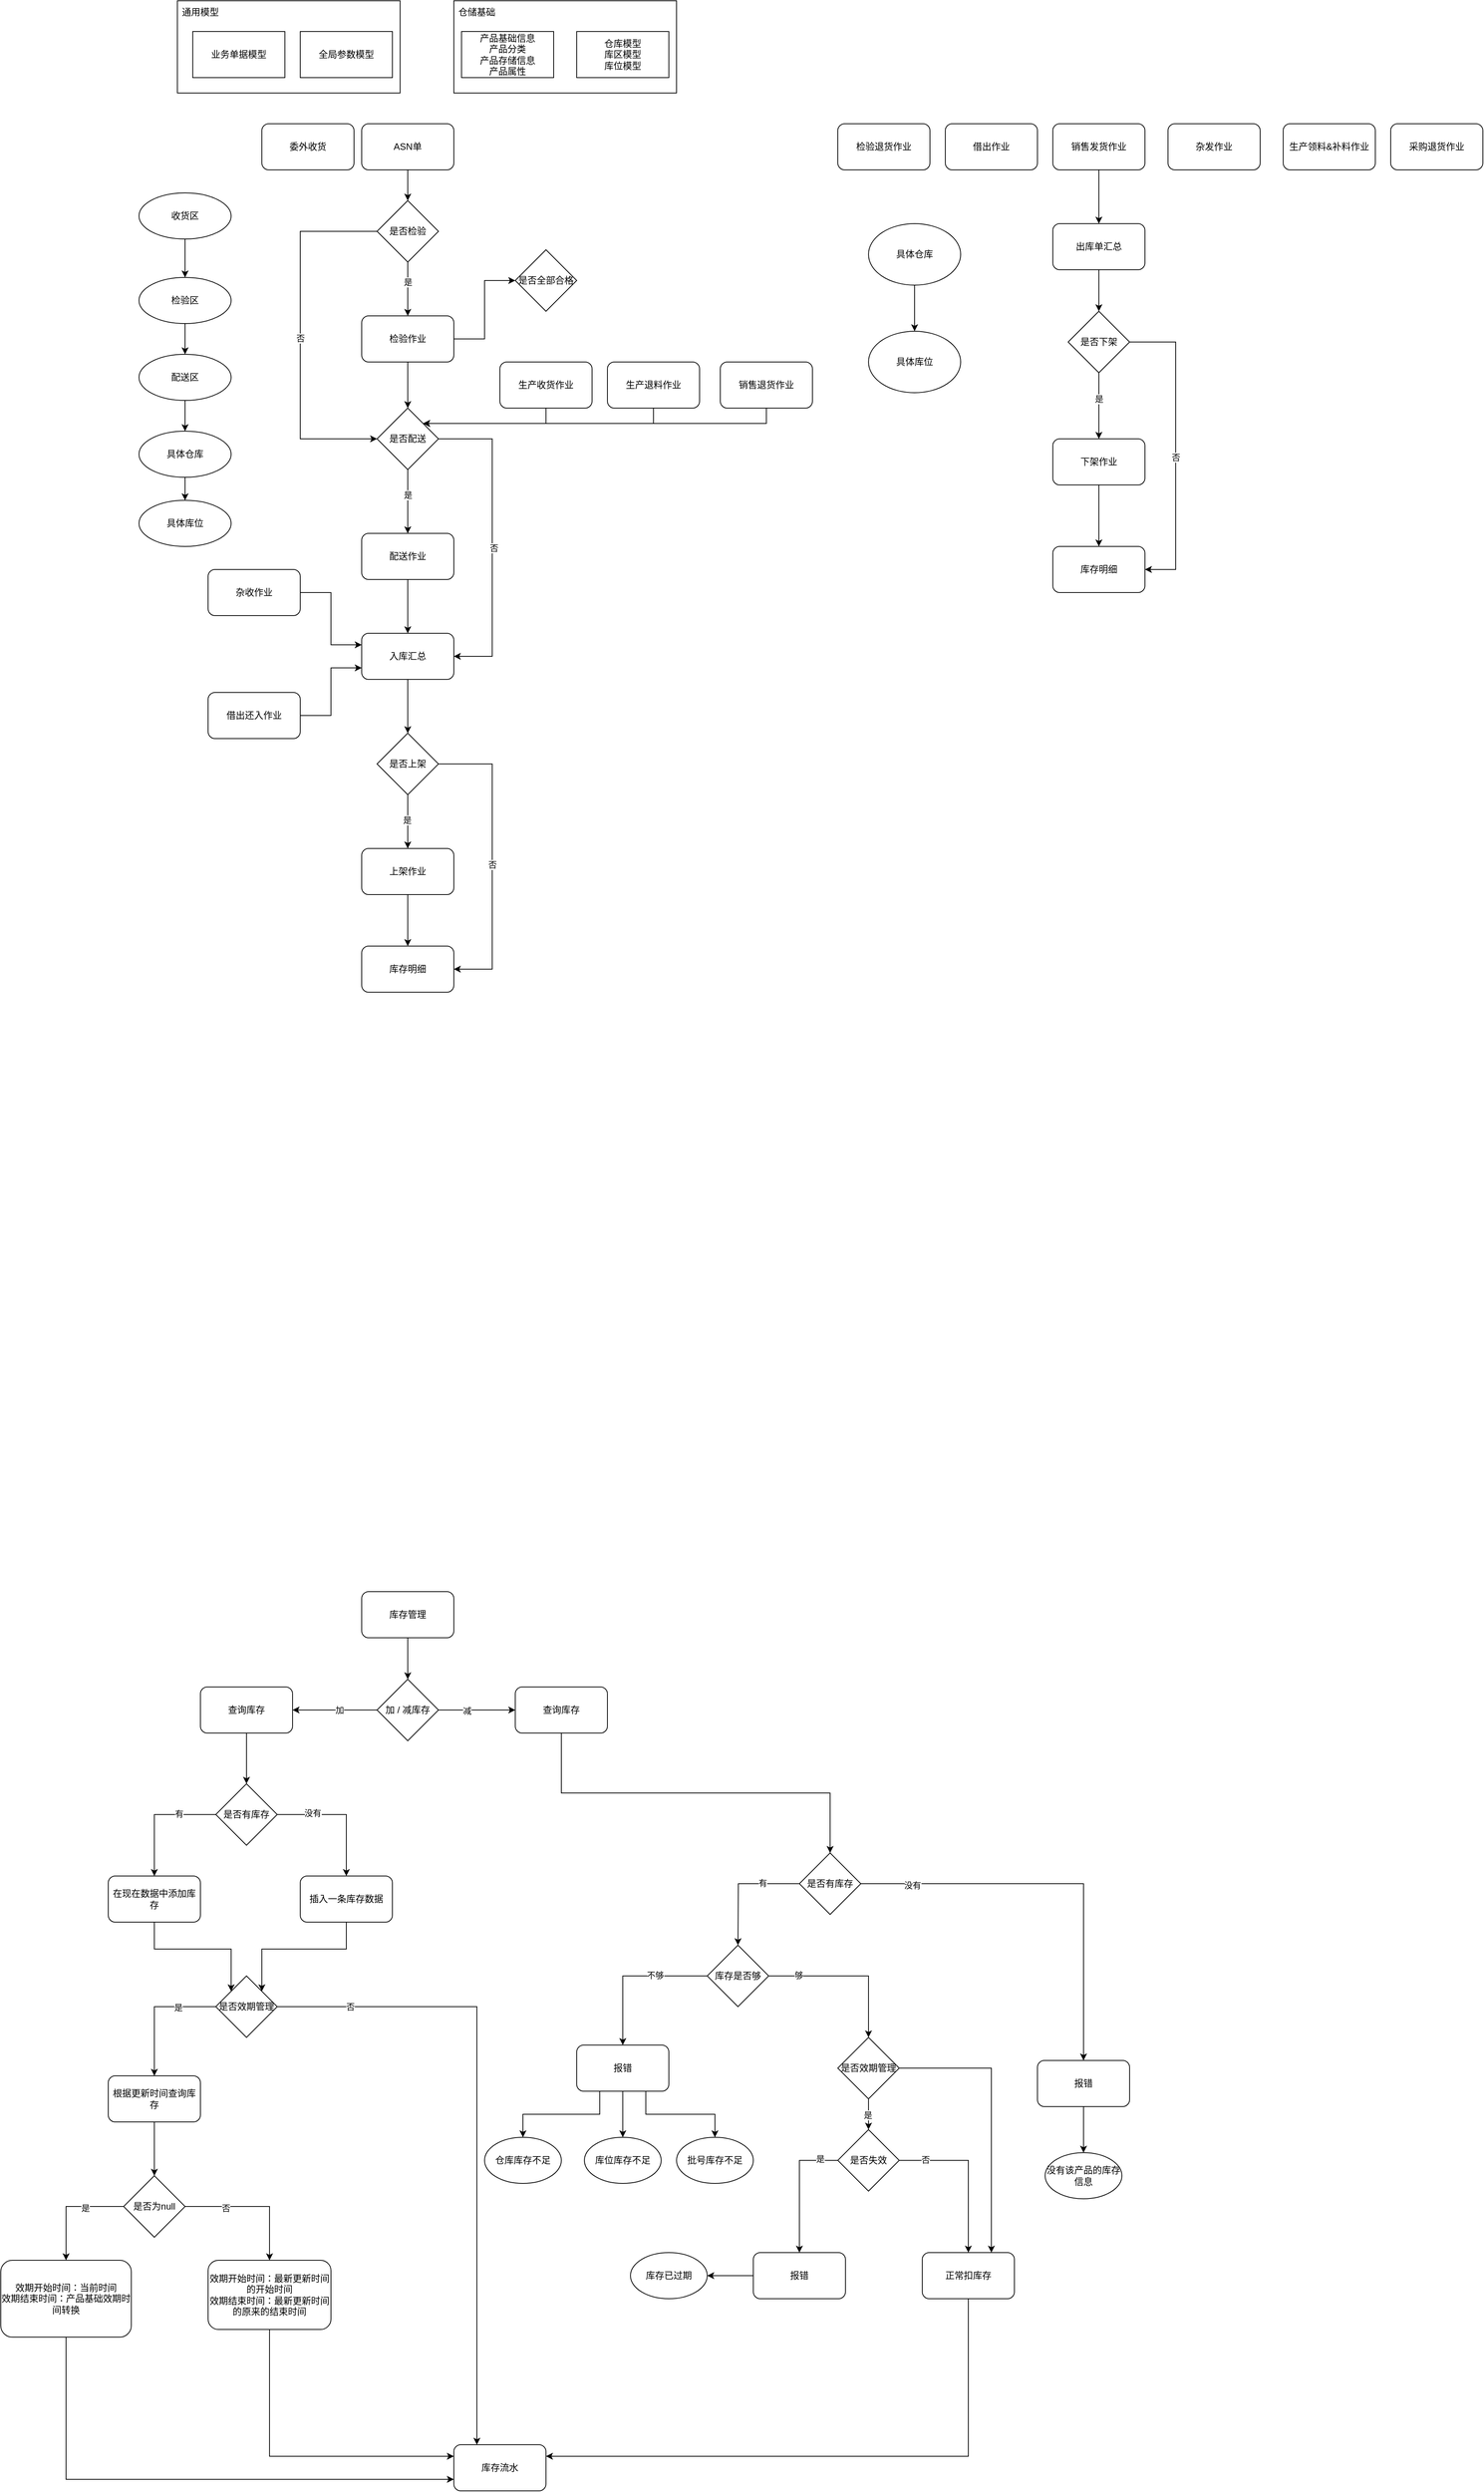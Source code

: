 <mxfile version="26.2.12">
  <diagram name="第 1 页" id="NQLv_MpmytoHFFUW08y5">
    <mxGraphModel dx="1806" dy="514" grid="1" gridSize="10" guides="1" tooltips="1" connect="1" arrows="1" fold="1" page="1" pageScale="1" pageWidth="827" pageHeight="1169" math="0" shadow="0">
      <root>
        <mxCell id="0" />
        <mxCell id="1" parent="0" />
        <mxCell id="dZm226O0PP0LnAUSpwi5-7" value="" style="rounded=0;whiteSpace=wrap;html=1;" parent="1" vertex="1">
          <mxGeometry x="480" y="80" width="290" height="120" as="geometry" />
        </mxCell>
        <mxCell id="dZm226O0PP0LnAUSpwi5-3" value="" style="rounded=0;whiteSpace=wrap;html=1;" parent="1" vertex="1">
          <mxGeometry x="120" y="80" width="290" height="120" as="geometry" />
        </mxCell>
        <mxCell id="dZm226O0PP0LnAUSpwi5-1" value="业务单据模型" style="rounded=0;whiteSpace=wrap;html=1;" parent="1" vertex="1">
          <mxGeometry x="140" y="120" width="120" height="60" as="geometry" />
        </mxCell>
        <mxCell id="dZm226O0PP0LnAUSpwi5-2" value="全局参数模型" style="rounded=0;whiteSpace=wrap;html=1;" parent="1" vertex="1">
          <mxGeometry x="280" y="120" width="120" height="60" as="geometry" />
        </mxCell>
        <mxCell id="dZm226O0PP0LnAUSpwi5-4" value="通用模型" style="text;html=1;align=center;verticalAlign=middle;whiteSpace=wrap;rounded=0;" parent="1" vertex="1">
          <mxGeometry x="120" y="80" width="60" height="30" as="geometry" />
        </mxCell>
        <mxCell id="dZm226O0PP0LnAUSpwi5-5" value="仓库模型&lt;div&gt;库区模型&lt;/div&gt;&lt;div&gt;库位模型&lt;/div&gt;" style="rounded=0;whiteSpace=wrap;html=1;" parent="1" vertex="1">
          <mxGeometry x="640" y="120" width="120" height="60" as="geometry" />
        </mxCell>
        <mxCell id="dZm226O0PP0LnAUSpwi5-6" value="产品基础信息&lt;div&gt;产品分类&lt;/div&gt;&lt;div&gt;产品存储信息&lt;/div&gt;&lt;div&gt;产品属性&lt;/div&gt;" style="rounded=0;whiteSpace=wrap;html=1;" parent="1" vertex="1">
          <mxGeometry x="490" y="120" width="120" height="60" as="geometry" />
        </mxCell>
        <mxCell id="dZm226O0PP0LnAUSpwi5-8" value="仓储基础" style="text;html=1;align=center;verticalAlign=middle;whiteSpace=wrap;rounded=0;" parent="1" vertex="1">
          <mxGeometry x="480" y="80" width="60" height="30" as="geometry" />
        </mxCell>
        <mxCell id="dZm226O0PP0LnAUSpwi5-13" style="edgeStyle=orthogonalEdgeStyle;rounded=0;orthogonalLoop=1;jettySize=auto;html=1;exitX=0.5;exitY=1;exitDx=0;exitDy=0;entryX=0.5;entryY=0;entryDx=0;entryDy=0;" parent="1" source="dZm226O0PP0LnAUSpwi5-9" target="dZm226O0PP0LnAUSpwi5-11" edge="1">
          <mxGeometry relative="1" as="geometry" />
        </mxCell>
        <mxCell id="dZm226O0PP0LnAUSpwi5-9" value="ASN单" style="rounded=1;whiteSpace=wrap;html=1;" parent="1" vertex="1">
          <mxGeometry x="360" y="240" width="120" height="60" as="geometry" />
        </mxCell>
        <mxCell id="dZm226O0PP0LnAUSpwi5-43" style="edgeStyle=orthogonalEdgeStyle;rounded=0;orthogonalLoop=1;jettySize=auto;html=1;exitX=0.5;exitY=1;exitDx=0;exitDy=0;entryX=0.5;entryY=0;entryDx=0;entryDy=0;" parent="1" source="dZm226O0PP0LnAUSpwi5-11" target="dZm226O0PP0LnAUSpwi5-41" edge="1">
          <mxGeometry relative="1" as="geometry" />
        </mxCell>
        <mxCell id="dZm226O0PP0LnAUSpwi5-47" value="是" style="edgeLabel;html=1;align=center;verticalAlign=middle;resizable=0;points=[];" parent="dZm226O0PP0LnAUSpwi5-43" vertex="1" connectable="0">
          <mxGeometry x="-0.257" relative="1" as="geometry">
            <mxPoint as="offset" />
          </mxGeometry>
        </mxCell>
        <mxCell id="dZm226O0PP0LnAUSpwi5-48" style="edgeStyle=orthogonalEdgeStyle;rounded=0;orthogonalLoop=1;jettySize=auto;html=1;exitX=0;exitY=0.5;exitDx=0;exitDy=0;entryX=0;entryY=0.5;entryDx=0;entryDy=0;" parent="1" source="dZm226O0PP0LnAUSpwi5-11" target="dZm226O0PP0LnAUSpwi5-42" edge="1">
          <mxGeometry relative="1" as="geometry">
            <Array as="points">
              <mxPoint x="280" y="380" />
              <mxPoint x="280" y="650" />
            </Array>
          </mxGeometry>
        </mxCell>
        <mxCell id="dZm226O0PP0LnAUSpwi5-49" value="否" style="edgeLabel;html=1;align=center;verticalAlign=middle;resizable=0;points=[];" parent="dZm226O0PP0LnAUSpwi5-48" vertex="1" connectable="0">
          <mxGeometry x="0.017" relative="1" as="geometry">
            <mxPoint as="offset" />
          </mxGeometry>
        </mxCell>
        <mxCell id="dZm226O0PP0LnAUSpwi5-11" value="是否检验" style="rhombus;whiteSpace=wrap;html=1;" parent="1" vertex="1">
          <mxGeometry x="380" y="340" width="80" height="80" as="geometry" />
        </mxCell>
        <mxCell id="dZm226O0PP0LnAUSpwi5-34" style="edgeStyle=orthogonalEdgeStyle;rounded=0;orthogonalLoop=1;jettySize=auto;html=1;exitX=0.5;exitY=1;exitDx=0;exitDy=0;entryX=0.5;entryY=0;entryDx=0;entryDy=0;" parent="1" source="dZm226O0PP0LnAUSpwi5-27" target="dZm226O0PP0LnAUSpwi5-33" edge="1">
          <mxGeometry relative="1" as="geometry" />
        </mxCell>
        <mxCell id="dZm226O0PP0LnAUSpwi5-27" value="配送作业" style="rounded=1;whiteSpace=wrap;html=1;" parent="1" vertex="1">
          <mxGeometry x="360" y="773" width="120" height="60" as="geometry" />
        </mxCell>
        <mxCell id="dZm226O0PP0LnAUSpwi5-37" style="edgeStyle=orthogonalEdgeStyle;rounded=0;orthogonalLoop=1;jettySize=auto;html=1;exitX=0.5;exitY=1;exitDx=0;exitDy=0;" parent="1" source="dZm226O0PP0LnAUSpwi5-32" target="dZm226O0PP0LnAUSpwi5-36" edge="1">
          <mxGeometry relative="1" as="geometry" />
        </mxCell>
        <mxCell id="dZm226O0PP0LnAUSpwi5-38" value="是" style="edgeLabel;html=1;align=center;verticalAlign=middle;resizable=0;points=[];" parent="dZm226O0PP0LnAUSpwi5-37" vertex="1" connectable="0">
          <mxGeometry x="-0.051" y="-1" relative="1" as="geometry">
            <mxPoint as="offset" />
          </mxGeometry>
        </mxCell>
        <mxCell id="dZm226O0PP0LnAUSpwi5-54" style="edgeStyle=orthogonalEdgeStyle;rounded=0;orthogonalLoop=1;jettySize=auto;html=1;exitX=1;exitY=0.5;exitDx=0;exitDy=0;entryX=1;entryY=0.5;entryDx=0;entryDy=0;" parent="1" source="dZm226O0PP0LnAUSpwi5-32" target="dZm226O0PP0LnAUSpwi5-52" edge="1">
          <mxGeometry relative="1" as="geometry">
            <Array as="points">
              <mxPoint x="530" y="1073" />
              <mxPoint x="530" y="1340" />
            </Array>
          </mxGeometry>
        </mxCell>
        <mxCell id="dZm226O0PP0LnAUSpwi5-55" value="否" style="edgeLabel;html=1;align=center;verticalAlign=middle;resizable=0;points=[];" parent="dZm226O0PP0LnAUSpwi5-54" vertex="1" connectable="0">
          <mxGeometry x="0.039" relative="1" as="geometry">
            <mxPoint as="offset" />
          </mxGeometry>
        </mxCell>
        <mxCell id="dZm226O0PP0LnAUSpwi5-32" value="是否上架" style="rhombus;whiteSpace=wrap;html=1;" parent="1" vertex="1">
          <mxGeometry x="380" y="1033" width="80" height="80" as="geometry" />
        </mxCell>
        <mxCell id="dZm226O0PP0LnAUSpwi5-35" style="edgeStyle=orthogonalEdgeStyle;rounded=0;orthogonalLoop=1;jettySize=auto;html=1;exitX=0.5;exitY=1;exitDx=0;exitDy=0;entryX=0.5;entryY=0;entryDx=0;entryDy=0;" parent="1" source="dZm226O0PP0LnAUSpwi5-33" target="dZm226O0PP0LnAUSpwi5-32" edge="1">
          <mxGeometry relative="1" as="geometry" />
        </mxCell>
        <mxCell id="dZm226O0PP0LnAUSpwi5-33" value="入库汇总" style="rounded=1;whiteSpace=wrap;html=1;" parent="1" vertex="1">
          <mxGeometry x="360" y="903" width="120" height="60" as="geometry" />
        </mxCell>
        <mxCell id="dZm226O0PP0LnAUSpwi5-53" style="edgeStyle=orthogonalEdgeStyle;rounded=0;orthogonalLoop=1;jettySize=auto;html=1;exitX=0.5;exitY=1;exitDx=0;exitDy=0;entryX=0.5;entryY=0;entryDx=0;entryDy=0;" parent="1" source="dZm226O0PP0LnAUSpwi5-36" target="dZm226O0PP0LnAUSpwi5-52" edge="1">
          <mxGeometry relative="1" as="geometry" />
        </mxCell>
        <mxCell id="dZm226O0PP0LnAUSpwi5-36" value="上架作业" style="rounded=1;whiteSpace=wrap;html=1;" parent="1" vertex="1">
          <mxGeometry x="360" y="1183" width="120" height="60" as="geometry" />
        </mxCell>
        <mxCell id="dZm226O0PP0LnAUSpwi5-46" style="edgeStyle=orthogonalEdgeStyle;rounded=0;orthogonalLoop=1;jettySize=auto;html=1;exitX=0.5;exitY=1;exitDx=0;exitDy=0;" parent="1" source="dZm226O0PP0LnAUSpwi5-41" target="dZm226O0PP0LnAUSpwi5-42" edge="1">
          <mxGeometry relative="1" as="geometry" />
        </mxCell>
        <mxCell id="_ln5uVw4G5cPHqaL30Dg-3" style="edgeStyle=orthogonalEdgeStyle;rounded=0;orthogonalLoop=1;jettySize=auto;html=1;exitX=1;exitY=0.5;exitDx=0;exitDy=0;entryX=0;entryY=0.5;entryDx=0;entryDy=0;" edge="1" parent="1" source="dZm226O0PP0LnAUSpwi5-41" target="_ln5uVw4G5cPHqaL30Dg-2">
          <mxGeometry relative="1" as="geometry" />
        </mxCell>
        <mxCell id="dZm226O0PP0LnAUSpwi5-41" value="检验作业" style="rounded=1;whiteSpace=wrap;html=1;" parent="1" vertex="1">
          <mxGeometry x="360" y="490" width="120" height="60" as="geometry" />
        </mxCell>
        <mxCell id="dZm226O0PP0LnAUSpwi5-44" style="edgeStyle=orthogonalEdgeStyle;rounded=0;orthogonalLoop=1;jettySize=auto;html=1;exitX=0.5;exitY=1;exitDx=0;exitDy=0;entryX=0.5;entryY=0;entryDx=0;entryDy=0;" parent="1" source="dZm226O0PP0LnAUSpwi5-42" target="dZm226O0PP0LnAUSpwi5-27" edge="1">
          <mxGeometry relative="1" as="geometry" />
        </mxCell>
        <mxCell id="dZm226O0PP0LnAUSpwi5-45" value="是" style="edgeLabel;html=1;align=center;verticalAlign=middle;resizable=0;points=[];" parent="dZm226O0PP0LnAUSpwi5-44" vertex="1" connectable="0">
          <mxGeometry x="-0.205" relative="1" as="geometry">
            <mxPoint as="offset" />
          </mxGeometry>
        </mxCell>
        <mxCell id="dZm226O0PP0LnAUSpwi5-50" style="edgeStyle=orthogonalEdgeStyle;rounded=0;orthogonalLoop=1;jettySize=auto;html=1;exitX=1;exitY=0.5;exitDx=0;exitDy=0;entryX=1;entryY=0.5;entryDx=0;entryDy=0;" parent="1" source="dZm226O0PP0LnAUSpwi5-42" target="dZm226O0PP0LnAUSpwi5-33" edge="1">
          <mxGeometry relative="1" as="geometry">
            <Array as="points">
              <mxPoint x="530" y="650" />
              <mxPoint x="530" y="933" />
            </Array>
          </mxGeometry>
        </mxCell>
        <mxCell id="dZm226O0PP0LnAUSpwi5-51" value="否" style="edgeLabel;html=1;align=center;verticalAlign=middle;resizable=0;points=[];" parent="dZm226O0PP0LnAUSpwi5-50" vertex="1" connectable="0">
          <mxGeometry x="0.052" y="2" relative="1" as="geometry">
            <mxPoint as="offset" />
          </mxGeometry>
        </mxCell>
        <mxCell id="dZm226O0PP0LnAUSpwi5-42" value="是否配送" style="rhombus;whiteSpace=wrap;html=1;" parent="1" vertex="1">
          <mxGeometry x="380" y="610" width="80" height="80" as="geometry" />
        </mxCell>
        <mxCell id="dZm226O0PP0LnAUSpwi5-52" value="库存明细" style="rounded=1;whiteSpace=wrap;html=1;" parent="1" vertex="1">
          <mxGeometry x="360" y="1310" width="120" height="60" as="geometry" />
        </mxCell>
        <mxCell id="dZm226O0PP0LnAUSpwi5-68" style="edgeStyle=orthogonalEdgeStyle;rounded=0;orthogonalLoop=1;jettySize=auto;html=1;exitX=0.5;exitY=1;exitDx=0;exitDy=0;entryX=1;entryY=0;entryDx=0;entryDy=0;" parent="1" source="dZm226O0PP0LnAUSpwi5-60" target="dZm226O0PP0LnAUSpwi5-42" edge="1">
          <mxGeometry relative="1" as="geometry" />
        </mxCell>
        <mxCell id="dZm226O0PP0LnAUSpwi5-60" value="生产收货作业" style="rounded=1;whiteSpace=wrap;html=1;" parent="1" vertex="1">
          <mxGeometry x="540" y="550" width="120" height="60" as="geometry" />
        </mxCell>
        <mxCell id="dZm226O0PP0LnAUSpwi5-69" style="edgeStyle=orthogonalEdgeStyle;rounded=0;orthogonalLoop=1;jettySize=auto;html=1;exitX=0.5;exitY=1;exitDx=0;exitDy=0;entryX=1;entryY=0;entryDx=0;entryDy=0;" parent="1" source="dZm226O0PP0LnAUSpwi5-61" target="dZm226O0PP0LnAUSpwi5-42" edge="1">
          <mxGeometry relative="1" as="geometry" />
        </mxCell>
        <mxCell id="dZm226O0PP0LnAUSpwi5-61" value="生产退料作业" style="rounded=1;whiteSpace=wrap;html=1;" parent="1" vertex="1">
          <mxGeometry x="680" y="550" width="120" height="60" as="geometry" />
        </mxCell>
        <mxCell id="dZm226O0PP0LnAUSpwi5-70" style="edgeStyle=orthogonalEdgeStyle;rounded=0;orthogonalLoop=1;jettySize=auto;html=1;exitX=0.5;exitY=1;exitDx=0;exitDy=0;entryX=1;entryY=0;entryDx=0;entryDy=0;" parent="1" source="dZm226O0PP0LnAUSpwi5-62" target="dZm226O0PP0LnAUSpwi5-42" edge="1">
          <mxGeometry relative="1" as="geometry" />
        </mxCell>
        <mxCell id="dZm226O0PP0LnAUSpwi5-62" value="销售退货作业" style="rounded=1;whiteSpace=wrap;html=1;" parent="1" vertex="1">
          <mxGeometry x="827" y="550" width="120" height="60" as="geometry" />
        </mxCell>
        <mxCell id="dZm226O0PP0LnAUSpwi5-66" style="edgeStyle=orthogonalEdgeStyle;rounded=0;orthogonalLoop=1;jettySize=auto;html=1;exitX=1;exitY=0.5;exitDx=0;exitDy=0;entryX=0;entryY=0.25;entryDx=0;entryDy=0;" parent="1" source="dZm226O0PP0LnAUSpwi5-63" target="dZm226O0PP0LnAUSpwi5-33" edge="1">
          <mxGeometry relative="1" as="geometry" />
        </mxCell>
        <mxCell id="dZm226O0PP0LnAUSpwi5-63" value="&lt;span style=&quot;color: rgba(0, 0, 0, 0); font-family: monospace; font-size: 0px; text-align: start; text-wrap-mode: nowrap;&quot;&gt;%3CmxGraphModel%3E%3Croot%3E%3CmxCell%20id%3D%220%22%2F%3E%3CmxCell%20id%3D%221%22%20parent%3D%220%22%2F%3E%3CmxCell%20id%3D%222%22%20value%3D%22%E9%94%80%E5%94%AE%E9%80%80%E8%B4%A7%E4%BD%9C%E4%B8%9A%22%20style%3D%22rounded%3D1%3BwhiteSpace%3Dwrap%3Bhtml%3D1%3B%22%20vertex%3D%221%22%20parent%3D%221%22%3E%3CmxGeometry%20x%3D%22827%22%20y%3D%22550%22%20width%3D%22120%22%20height%3D%2260%22%20as%3D%22geometry%22%2F%3E%3C%2FmxCell%3E%3C%2Froot%3E%3C%2FmxGraphModel%3E&lt;/span&gt;杂收作业" style="rounded=1;whiteSpace=wrap;html=1;" parent="1" vertex="1">
          <mxGeometry x="160" y="820" width="120" height="60" as="geometry" />
        </mxCell>
        <mxCell id="dZm226O0PP0LnAUSpwi5-67" style="edgeStyle=orthogonalEdgeStyle;rounded=0;orthogonalLoop=1;jettySize=auto;html=1;exitX=1;exitY=0.5;exitDx=0;exitDy=0;entryX=0;entryY=0.75;entryDx=0;entryDy=0;" parent="1" source="dZm226O0PP0LnAUSpwi5-64" target="dZm226O0PP0LnAUSpwi5-33" edge="1">
          <mxGeometry relative="1" as="geometry" />
        </mxCell>
        <mxCell id="dZm226O0PP0LnAUSpwi5-64" value="借出还入作业" style="rounded=1;whiteSpace=wrap;html=1;" parent="1" vertex="1">
          <mxGeometry x="160" y="980" width="120" height="60" as="geometry" />
        </mxCell>
        <mxCell id="dZm226O0PP0LnAUSpwi5-113" style="edgeStyle=orthogonalEdgeStyle;rounded=0;orthogonalLoop=1;jettySize=auto;html=1;exitX=0.5;exitY=1;exitDx=0;exitDy=0;entryX=0.5;entryY=0;entryDx=0;entryDy=0;" parent="1" source="dZm226O0PP0LnAUSpwi5-72" target="dZm226O0PP0LnAUSpwi5-90" edge="1">
          <mxGeometry relative="1" as="geometry" />
        </mxCell>
        <mxCell id="dZm226O0PP0LnAUSpwi5-72" value="销售发货作业" style="rounded=1;whiteSpace=wrap;html=1;" parent="1" vertex="1">
          <mxGeometry x="1260" y="240" width="120" height="60" as="geometry" />
        </mxCell>
        <mxCell id="dZm226O0PP0LnAUSpwi5-114" style="edgeStyle=orthogonalEdgeStyle;rounded=0;orthogonalLoop=1;jettySize=auto;html=1;exitX=0.5;exitY=1;exitDx=0;exitDy=0;entryX=0.5;entryY=0;entryDx=0;entryDy=0;" parent="1" source="dZm226O0PP0LnAUSpwi5-79" target="dZm226O0PP0LnAUSpwi5-96" edge="1">
          <mxGeometry relative="1" as="geometry" />
        </mxCell>
        <mxCell id="dZm226O0PP0LnAUSpwi5-79" value="下架作业" style="rounded=1;whiteSpace=wrap;html=1;" parent="1" vertex="1">
          <mxGeometry x="1260" y="650" width="120" height="60" as="geometry" />
        </mxCell>
        <mxCell id="dZm226O0PP0LnAUSpwi5-89" style="edgeStyle=orthogonalEdgeStyle;rounded=0;orthogonalLoop=1;jettySize=auto;html=1;exitX=0.5;exitY=1;exitDx=0;exitDy=0;" parent="1" source="dZm226O0PP0LnAUSpwi5-90" target="dZm226O0PP0LnAUSpwi5-95" edge="1">
          <mxGeometry relative="1" as="geometry" />
        </mxCell>
        <mxCell id="dZm226O0PP0LnAUSpwi5-90" value="出库单汇总" style="rounded=1;whiteSpace=wrap;html=1;" parent="1" vertex="1">
          <mxGeometry x="1260" y="370" width="120" height="60" as="geometry" />
        </mxCell>
        <mxCell id="dZm226O0PP0LnAUSpwi5-91" style="edgeStyle=orthogonalEdgeStyle;rounded=0;orthogonalLoop=1;jettySize=auto;html=1;exitX=0.5;exitY=1;exitDx=0;exitDy=0;entryX=0.5;entryY=0;entryDx=0;entryDy=0;" parent="1" source="dZm226O0PP0LnAUSpwi5-95" target="dZm226O0PP0LnAUSpwi5-79" edge="1">
          <mxGeometry relative="1" as="geometry" />
        </mxCell>
        <mxCell id="dZm226O0PP0LnAUSpwi5-92" value="是" style="edgeLabel;html=1;align=center;verticalAlign=middle;resizable=0;points=[];" parent="dZm226O0PP0LnAUSpwi5-91" vertex="1" connectable="0">
          <mxGeometry x="-0.205" relative="1" as="geometry">
            <mxPoint as="offset" />
          </mxGeometry>
        </mxCell>
        <mxCell id="dZm226O0PP0LnAUSpwi5-115" style="edgeStyle=orthogonalEdgeStyle;rounded=0;orthogonalLoop=1;jettySize=auto;html=1;exitX=1;exitY=0.5;exitDx=0;exitDy=0;entryX=1;entryY=0.5;entryDx=0;entryDy=0;" parent="1" source="dZm226O0PP0LnAUSpwi5-95" target="dZm226O0PP0LnAUSpwi5-96" edge="1">
          <mxGeometry relative="1" as="geometry">
            <Array as="points">
              <mxPoint x="1420" y="524" />
              <mxPoint x="1420" y="820" />
            </Array>
          </mxGeometry>
        </mxCell>
        <mxCell id="dZm226O0PP0LnAUSpwi5-116" value="否" style="edgeLabel;html=1;align=center;verticalAlign=middle;resizable=0;points=[];" parent="dZm226O0PP0LnAUSpwi5-115" vertex="1" connectable="0">
          <mxGeometry x="0.061" relative="1" as="geometry">
            <mxPoint as="offset" />
          </mxGeometry>
        </mxCell>
        <mxCell id="dZm226O0PP0LnAUSpwi5-95" value="是否下架" style="rhombus;whiteSpace=wrap;html=1;" parent="1" vertex="1">
          <mxGeometry x="1280" y="484" width="80" height="80" as="geometry" />
        </mxCell>
        <mxCell id="dZm226O0PP0LnAUSpwi5-96" value="库存明细" style="rounded=1;whiteSpace=wrap;html=1;" parent="1" vertex="1">
          <mxGeometry x="1260" y="790" width="120" height="60" as="geometry" />
        </mxCell>
        <mxCell id="dZm226O0PP0LnAUSpwi5-107" value="杂发作业" style="rounded=1;whiteSpace=wrap;html=1;" parent="1" vertex="1">
          <mxGeometry x="1410" y="240" width="120" height="60" as="geometry" />
        </mxCell>
        <mxCell id="dZm226O0PP0LnAUSpwi5-108" value="借出作业" style="rounded=1;whiteSpace=wrap;html=1;" parent="1" vertex="1">
          <mxGeometry x="1120" y="240" width="120" height="60" as="geometry" />
        </mxCell>
        <mxCell id="dZm226O0PP0LnAUSpwi5-109" value="检验退货作业" style="rounded=1;whiteSpace=wrap;html=1;" parent="1" vertex="1">
          <mxGeometry x="980" y="240" width="120" height="60" as="geometry" />
        </mxCell>
        <mxCell id="dZm226O0PP0LnAUSpwi5-110" value="生产领料&amp;amp;补料作业" style="rounded=1;whiteSpace=wrap;html=1;" parent="1" vertex="1">
          <mxGeometry x="1560" y="240" width="120" height="60" as="geometry" />
        </mxCell>
        <mxCell id="dZm226O0PP0LnAUSpwi5-112" value="采购退货作业" style="rounded=1;whiteSpace=wrap;html=1;" parent="1" vertex="1">
          <mxGeometry x="1700" y="240" width="120" height="60" as="geometry" />
        </mxCell>
        <mxCell id="dZm226O0PP0LnAUSpwi5-122" style="edgeStyle=orthogonalEdgeStyle;rounded=0;orthogonalLoop=1;jettySize=auto;html=1;exitX=0.5;exitY=1;exitDx=0;exitDy=0;entryX=0.5;entryY=0;entryDx=0;entryDy=0;" parent="1" source="dZm226O0PP0LnAUSpwi5-117" target="dZm226O0PP0LnAUSpwi5-118" edge="1">
          <mxGeometry relative="1" as="geometry" />
        </mxCell>
        <mxCell id="dZm226O0PP0LnAUSpwi5-117" value="收货区" style="ellipse;whiteSpace=wrap;html=1;" parent="1" vertex="1">
          <mxGeometry x="70" y="330" width="120" height="60" as="geometry" />
        </mxCell>
        <mxCell id="dZm226O0PP0LnAUSpwi5-123" style="edgeStyle=orthogonalEdgeStyle;rounded=0;orthogonalLoop=1;jettySize=auto;html=1;exitX=0.5;exitY=1;exitDx=0;exitDy=0;entryX=0.5;entryY=0;entryDx=0;entryDy=0;" parent="1" source="dZm226O0PP0LnAUSpwi5-118" target="dZm226O0PP0LnAUSpwi5-120" edge="1">
          <mxGeometry relative="1" as="geometry" />
        </mxCell>
        <mxCell id="dZm226O0PP0LnAUSpwi5-118" value="检验区" style="ellipse;whiteSpace=wrap;html=1;" parent="1" vertex="1">
          <mxGeometry x="70" y="440" width="120" height="60" as="geometry" />
        </mxCell>
        <mxCell id="dZm226O0PP0LnAUSpwi5-126" style="edgeStyle=orthogonalEdgeStyle;rounded=0;orthogonalLoop=1;jettySize=auto;html=1;exitX=0.5;exitY=1;exitDx=0;exitDy=0;entryX=0.5;entryY=0;entryDx=0;entryDy=0;" parent="1" source="dZm226O0PP0LnAUSpwi5-120" target="dZm226O0PP0LnAUSpwi5-124" edge="1">
          <mxGeometry relative="1" as="geometry" />
        </mxCell>
        <mxCell id="dZm226O0PP0LnAUSpwi5-120" value="配送区" style="ellipse;whiteSpace=wrap;html=1;" parent="1" vertex="1">
          <mxGeometry x="70" y="540" width="120" height="60" as="geometry" />
        </mxCell>
        <mxCell id="dZm226O0PP0LnAUSpwi5-127" style="edgeStyle=orthogonalEdgeStyle;rounded=0;orthogonalLoop=1;jettySize=auto;html=1;exitX=0.5;exitY=1;exitDx=0;exitDy=0;entryX=0.5;entryY=0;entryDx=0;entryDy=0;" parent="1" source="dZm226O0PP0LnAUSpwi5-124" target="dZm226O0PP0LnAUSpwi5-125" edge="1">
          <mxGeometry relative="1" as="geometry" />
        </mxCell>
        <mxCell id="dZm226O0PP0LnAUSpwi5-124" value="具体仓库" style="ellipse;whiteSpace=wrap;html=1;" parent="1" vertex="1">
          <mxGeometry x="70" y="640" width="120" height="60" as="geometry" />
        </mxCell>
        <mxCell id="dZm226O0PP0LnAUSpwi5-125" value="具体库位" style="ellipse;whiteSpace=wrap;html=1;" parent="1" vertex="1">
          <mxGeometry x="70" y="730" width="120" height="60" as="geometry" />
        </mxCell>
        <mxCell id="dZm226O0PP0LnAUSpwi5-130" style="edgeStyle=orthogonalEdgeStyle;rounded=0;orthogonalLoop=1;jettySize=auto;html=1;exitX=0.5;exitY=1;exitDx=0;exitDy=0;entryX=0.5;entryY=0;entryDx=0;entryDy=0;" parent="1" source="dZm226O0PP0LnAUSpwi5-128" target="dZm226O0PP0LnAUSpwi5-129" edge="1">
          <mxGeometry relative="1" as="geometry" />
        </mxCell>
        <mxCell id="dZm226O0PP0LnAUSpwi5-128" value="具体仓库" style="ellipse;whiteSpace=wrap;html=1;" parent="1" vertex="1">
          <mxGeometry x="1020" y="370" width="120" height="80" as="geometry" />
        </mxCell>
        <mxCell id="dZm226O0PP0LnAUSpwi5-129" value="具体库位" style="ellipse;whiteSpace=wrap;html=1;" parent="1" vertex="1">
          <mxGeometry x="1020" y="510" width="120" height="80" as="geometry" />
        </mxCell>
        <mxCell id="dZm226O0PP0LnAUSpwi5-131" value="委外收货" style="rounded=1;whiteSpace=wrap;html=1;" parent="1" vertex="1">
          <mxGeometry x="230" y="240" width="120" height="60" as="geometry" />
        </mxCell>
        <mxCell id="MUgbTh9IRMzBe-XScBJd-6" style="edgeStyle=orthogonalEdgeStyle;rounded=0;orthogonalLoop=1;jettySize=auto;html=1;exitX=0.5;exitY=1;exitDx=0;exitDy=0;" parent="1" source="MUgbTh9IRMzBe-XScBJd-7" target="MUgbTh9IRMzBe-XScBJd-12" edge="1">
          <mxGeometry relative="1" as="geometry" />
        </mxCell>
        <mxCell id="MUgbTh9IRMzBe-XScBJd-7" value="库存管理" style="rounded=1;whiteSpace=wrap;html=1;" parent="1" vertex="1">
          <mxGeometry x="360" y="2150" width="120" height="60" as="geometry" />
        </mxCell>
        <mxCell id="MUgbTh9IRMzBe-XScBJd-22" style="edgeStyle=orthogonalEdgeStyle;rounded=0;orthogonalLoop=1;jettySize=auto;html=1;exitX=1;exitY=0.5;exitDx=0;exitDy=0;" parent="1" source="MUgbTh9IRMzBe-XScBJd-12" edge="1">
          <mxGeometry relative="1" as="geometry">
            <mxPoint x="560" y="2304" as="targetPoint" />
          </mxGeometry>
        </mxCell>
        <mxCell id="MUgbTh9IRMzBe-XScBJd-26" value="减" style="edgeLabel;html=1;align=center;verticalAlign=middle;resizable=0;points=[];" parent="MUgbTh9IRMzBe-XScBJd-22" vertex="1" connectable="0">
          <mxGeometry x="-0.26" y="-1" relative="1" as="geometry">
            <mxPoint as="offset" />
          </mxGeometry>
        </mxCell>
        <mxCell id="MUgbTh9IRMzBe-XScBJd-24" style="edgeStyle=orthogonalEdgeStyle;rounded=0;orthogonalLoop=1;jettySize=auto;html=1;exitX=0;exitY=0.5;exitDx=0;exitDy=0;" parent="1" source="MUgbTh9IRMzBe-XScBJd-12" target="MUgbTh9IRMzBe-XScBJd-23" edge="1">
          <mxGeometry relative="1" as="geometry" />
        </mxCell>
        <mxCell id="MUgbTh9IRMzBe-XScBJd-25" value="加" style="edgeLabel;html=1;align=center;verticalAlign=middle;resizable=0;points=[];" parent="MUgbTh9IRMzBe-XScBJd-24" vertex="1" connectable="0">
          <mxGeometry x="-0.109" relative="1" as="geometry">
            <mxPoint as="offset" />
          </mxGeometry>
        </mxCell>
        <mxCell id="MUgbTh9IRMzBe-XScBJd-12" value="加 / 减库存" style="rhombus;whiteSpace=wrap;html=1;" parent="1" vertex="1">
          <mxGeometry x="380" y="2264" width="80" height="80" as="geometry" />
        </mxCell>
        <mxCell id="MUgbTh9IRMzBe-XScBJd-40" style="edgeStyle=orthogonalEdgeStyle;rounded=0;orthogonalLoop=1;jettySize=auto;html=1;exitX=0.5;exitY=1;exitDx=0;exitDy=0;entryX=1;entryY=0;entryDx=0;entryDy=0;" parent="1" source="MUgbTh9IRMzBe-XScBJd-13" target="MUgbTh9IRMzBe-XScBJd-38" edge="1">
          <mxGeometry relative="1" as="geometry" />
        </mxCell>
        <mxCell id="MUgbTh9IRMzBe-XScBJd-13" value="插入一条库存数据" style="rounded=1;whiteSpace=wrap;html=1;" parent="1" vertex="1">
          <mxGeometry x="280" y="2520" width="120" height="60" as="geometry" />
        </mxCell>
        <mxCell id="MUgbTh9IRMzBe-XScBJd-31" style="edgeStyle=orthogonalEdgeStyle;rounded=0;orthogonalLoop=1;jettySize=auto;html=1;exitX=0.5;exitY=1;exitDx=0;exitDy=0;entryX=0.5;entryY=0;entryDx=0;entryDy=0;" parent="1" source="MUgbTh9IRMzBe-XScBJd-23" target="MUgbTh9IRMzBe-XScBJd-30" edge="1">
          <mxGeometry relative="1" as="geometry" />
        </mxCell>
        <mxCell id="MUgbTh9IRMzBe-XScBJd-23" value="查询库存" style="rounded=1;whiteSpace=wrap;html=1;" parent="1" vertex="1">
          <mxGeometry x="150" y="2274" width="120" height="60" as="geometry" />
        </mxCell>
        <mxCell id="MUgbTh9IRMzBe-XScBJd-73" style="edgeStyle=orthogonalEdgeStyle;rounded=0;orthogonalLoop=1;jettySize=auto;html=1;exitX=0.5;exitY=1;exitDx=0;exitDy=0;entryX=0.5;entryY=0;entryDx=0;entryDy=0;" parent="1" source="MUgbTh9IRMzBe-XScBJd-28" target="MUgbTh9IRMzBe-XScBJd-72" edge="1">
          <mxGeometry relative="1" as="geometry" />
        </mxCell>
        <mxCell id="MUgbTh9IRMzBe-XScBJd-28" value="查询库存" style="rounded=1;whiteSpace=wrap;html=1;" parent="1" vertex="1">
          <mxGeometry x="560" y="2274" width="120" height="60" as="geometry" />
        </mxCell>
        <mxCell id="MUgbTh9IRMzBe-XScBJd-39" style="edgeStyle=orthogonalEdgeStyle;rounded=0;orthogonalLoop=1;jettySize=auto;html=1;exitX=0.5;exitY=1;exitDx=0;exitDy=0;entryX=0;entryY=0;entryDx=0;entryDy=0;" parent="1" source="MUgbTh9IRMzBe-XScBJd-29" target="MUgbTh9IRMzBe-XScBJd-38" edge="1">
          <mxGeometry relative="1" as="geometry" />
        </mxCell>
        <mxCell id="MUgbTh9IRMzBe-XScBJd-29" value="在现在数据中添加库存" style="rounded=1;whiteSpace=wrap;html=1;" parent="1" vertex="1">
          <mxGeometry x="30" y="2520" width="120" height="60" as="geometry" />
        </mxCell>
        <mxCell id="MUgbTh9IRMzBe-XScBJd-33" style="edgeStyle=orthogonalEdgeStyle;rounded=0;orthogonalLoop=1;jettySize=auto;html=1;exitX=0;exitY=0.5;exitDx=0;exitDy=0;entryX=0.5;entryY=0;entryDx=0;entryDy=0;" parent="1" source="MUgbTh9IRMzBe-XScBJd-30" target="MUgbTh9IRMzBe-XScBJd-29" edge="1">
          <mxGeometry relative="1" as="geometry" />
        </mxCell>
        <mxCell id="MUgbTh9IRMzBe-XScBJd-34" value="有" style="edgeLabel;html=1;align=center;verticalAlign=middle;resizable=0;points=[];" parent="MUgbTh9IRMzBe-XScBJd-33" vertex="1" connectable="0">
          <mxGeometry x="-0.4" y="-1" relative="1" as="geometry">
            <mxPoint as="offset" />
          </mxGeometry>
        </mxCell>
        <mxCell id="MUgbTh9IRMzBe-XScBJd-35" style="edgeStyle=orthogonalEdgeStyle;rounded=0;orthogonalLoop=1;jettySize=auto;html=1;exitX=1;exitY=0.5;exitDx=0;exitDy=0;entryX=0.5;entryY=0;entryDx=0;entryDy=0;" parent="1" source="MUgbTh9IRMzBe-XScBJd-30" target="MUgbTh9IRMzBe-XScBJd-13" edge="1">
          <mxGeometry relative="1" as="geometry" />
        </mxCell>
        <mxCell id="MUgbTh9IRMzBe-XScBJd-36" value="没有" style="edgeLabel;html=1;align=center;verticalAlign=middle;resizable=0;points=[];" parent="MUgbTh9IRMzBe-XScBJd-35" vertex="1" connectable="0">
          <mxGeometry x="-0.459" y="2" relative="1" as="geometry">
            <mxPoint as="offset" />
          </mxGeometry>
        </mxCell>
        <mxCell id="MUgbTh9IRMzBe-XScBJd-30" value="是否有库存" style="rhombus;whiteSpace=wrap;html=1;" parent="1" vertex="1">
          <mxGeometry x="170" y="2400" width="80" height="80" as="geometry" />
        </mxCell>
        <mxCell id="MUgbTh9IRMzBe-XScBJd-50" style="edgeStyle=orthogonalEdgeStyle;rounded=0;orthogonalLoop=1;jettySize=auto;html=1;exitX=0;exitY=0.5;exitDx=0;exitDy=0;entryX=0.5;entryY=0;entryDx=0;entryDy=0;" parent="1" source="MUgbTh9IRMzBe-XScBJd-38" target="MUgbTh9IRMzBe-XScBJd-49" edge="1">
          <mxGeometry relative="1" as="geometry" />
        </mxCell>
        <mxCell id="MUgbTh9IRMzBe-XScBJd-51" value="是" style="edgeLabel;html=1;align=center;verticalAlign=middle;resizable=0;points=[];" parent="MUgbTh9IRMzBe-XScBJd-50" vertex="1" connectable="0">
          <mxGeometry x="-0.423" y="1" relative="1" as="geometry">
            <mxPoint as="offset" />
          </mxGeometry>
        </mxCell>
        <mxCell id="MUgbTh9IRMzBe-XScBJd-76" style="edgeStyle=orthogonalEdgeStyle;rounded=0;orthogonalLoop=1;jettySize=auto;html=1;exitX=1;exitY=0.5;exitDx=0;exitDy=0;entryX=0.25;entryY=0;entryDx=0;entryDy=0;" parent="1" source="MUgbTh9IRMzBe-XScBJd-38" target="MUgbTh9IRMzBe-XScBJd-42" edge="1">
          <mxGeometry relative="1" as="geometry" />
        </mxCell>
        <mxCell id="MUgbTh9IRMzBe-XScBJd-77" value="否" style="edgeLabel;html=1;align=center;verticalAlign=middle;resizable=0;points=[];" parent="MUgbTh9IRMzBe-XScBJd-76" vertex="1" connectable="0">
          <mxGeometry x="-0.772" relative="1" as="geometry">
            <mxPoint as="offset" />
          </mxGeometry>
        </mxCell>
        <mxCell id="MUgbTh9IRMzBe-XScBJd-38" value="是否效期管理" style="rhombus;whiteSpace=wrap;html=1;" parent="1" vertex="1">
          <mxGeometry x="170" y="2650" width="80" height="80" as="geometry" />
        </mxCell>
        <mxCell id="MUgbTh9IRMzBe-XScBJd-42" value="库存流水" style="rounded=1;whiteSpace=wrap;html=1;" parent="1" vertex="1">
          <mxGeometry x="480" y="3260" width="120" height="60" as="geometry" />
        </mxCell>
        <mxCell id="MUgbTh9IRMzBe-XScBJd-53" style="edgeStyle=orthogonalEdgeStyle;rounded=0;orthogonalLoop=1;jettySize=auto;html=1;exitX=0.5;exitY=1;exitDx=0;exitDy=0;entryX=0.5;entryY=0;entryDx=0;entryDy=0;" parent="1" source="MUgbTh9IRMzBe-XScBJd-49" target="MUgbTh9IRMzBe-XScBJd-52" edge="1">
          <mxGeometry relative="1" as="geometry" />
        </mxCell>
        <mxCell id="MUgbTh9IRMzBe-XScBJd-49" value="根据更新时间查询库存" style="rounded=1;whiteSpace=wrap;html=1;" parent="1" vertex="1">
          <mxGeometry x="30" y="2780" width="120" height="60" as="geometry" />
        </mxCell>
        <mxCell id="MUgbTh9IRMzBe-XScBJd-56" style="edgeStyle=orthogonalEdgeStyle;rounded=0;orthogonalLoop=1;jettySize=auto;html=1;exitX=0;exitY=0.5;exitDx=0;exitDy=0;entryX=0.5;entryY=0;entryDx=0;entryDy=0;" parent="1" source="MUgbTh9IRMzBe-XScBJd-52" target="MUgbTh9IRMzBe-XScBJd-54" edge="1">
          <mxGeometry relative="1" as="geometry" />
        </mxCell>
        <mxCell id="MUgbTh9IRMzBe-XScBJd-57" value="是" style="edgeLabel;html=1;align=center;verticalAlign=middle;resizable=0;points=[];" parent="MUgbTh9IRMzBe-XScBJd-56" vertex="1" connectable="0">
          <mxGeometry x="-0.306" y="2" relative="1" as="geometry">
            <mxPoint as="offset" />
          </mxGeometry>
        </mxCell>
        <mxCell id="MUgbTh9IRMzBe-XScBJd-58" style="edgeStyle=orthogonalEdgeStyle;rounded=0;orthogonalLoop=1;jettySize=auto;html=1;exitX=1;exitY=0.5;exitDx=0;exitDy=0;entryX=0.5;entryY=0;entryDx=0;entryDy=0;" parent="1" source="MUgbTh9IRMzBe-XScBJd-52" target="MUgbTh9IRMzBe-XScBJd-55" edge="1">
          <mxGeometry relative="1" as="geometry" />
        </mxCell>
        <mxCell id="MUgbTh9IRMzBe-XScBJd-59" value="否" style="edgeLabel;html=1;align=center;verticalAlign=middle;resizable=0;points=[];" parent="MUgbTh9IRMzBe-XScBJd-58" vertex="1" connectable="0">
          <mxGeometry x="-0.412" y="-2" relative="1" as="geometry">
            <mxPoint as="offset" />
          </mxGeometry>
        </mxCell>
        <mxCell id="MUgbTh9IRMzBe-XScBJd-52" value="是否为null" style="rhombus;whiteSpace=wrap;html=1;" parent="1" vertex="1">
          <mxGeometry x="50" y="2910" width="80" height="80" as="geometry" />
        </mxCell>
        <mxCell id="MUgbTh9IRMzBe-XScBJd-63" style="edgeStyle=orthogonalEdgeStyle;rounded=0;orthogonalLoop=1;jettySize=auto;html=1;exitX=0.5;exitY=1;exitDx=0;exitDy=0;entryX=0;entryY=0.75;entryDx=0;entryDy=0;" parent="1" source="MUgbTh9IRMzBe-XScBJd-54" target="MUgbTh9IRMzBe-XScBJd-42" edge="1">
          <mxGeometry relative="1" as="geometry" />
        </mxCell>
        <mxCell id="MUgbTh9IRMzBe-XScBJd-54" value="效期开始时间：当前时间&lt;br&gt;效期结束时间：产品基础效期时间转换" style="rounded=1;whiteSpace=wrap;html=1;" parent="1" vertex="1">
          <mxGeometry x="-110" y="3020" width="170" height="100" as="geometry" />
        </mxCell>
        <mxCell id="MUgbTh9IRMzBe-XScBJd-65" style="edgeStyle=orthogonalEdgeStyle;rounded=0;orthogonalLoop=1;jettySize=auto;html=1;exitX=0.5;exitY=1;exitDx=0;exitDy=0;entryX=0;entryY=0.25;entryDx=0;entryDy=0;" parent="1" source="MUgbTh9IRMzBe-XScBJd-55" target="MUgbTh9IRMzBe-XScBJd-42" edge="1">
          <mxGeometry relative="1" as="geometry" />
        </mxCell>
        <mxCell id="MUgbTh9IRMzBe-XScBJd-55" value="效期开始时间：最新更新时间的开始时间&lt;br&gt;效期结束时间：最新更新时间的原来的结束时间" style="rounded=1;whiteSpace=wrap;html=1;" parent="1" vertex="1">
          <mxGeometry x="160" y="3020" width="160" height="90" as="geometry" />
        </mxCell>
        <mxCell id="MUgbTh9IRMzBe-XScBJd-68" style="edgeStyle=orthogonalEdgeStyle;rounded=0;orthogonalLoop=1;jettySize=auto;html=1;exitX=0;exitY=0.5;exitDx=0;exitDy=0;entryX=0.5;entryY=0;entryDx=0;entryDy=0;" parent="1" source="MUgbTh9IRMzBe-XScBJd-72" edge="1">
          <mxGeometry relative="1" as="geometry">
            <mxPoint x="850" y="2610" as="targetPoint" />
          </mxGeometry>
        </mxCell>
        <mxCell id="MUgbTh9IRMzBe-XScBJd-69" value="有" style="edgeLabel;html=1;align=center;verticalAlign=middle;resizable=0;points=[];" parent="MUgbTh9IRMzBe-XScBJd-68" vertex="1" connectable="0">
          <mxGeometry x="-0.4" y="-1" relative="1" as="geometry">
            <mxPoint as="offset" />
          </mxGeometry>
        </mxCell>
        <mxCell id="MUgbTh9IRMzBe-XScBJd-138" style="edgeStyle=orthogonalEdgeStyle;rounded=0;orthogonalLoop=1;jettySize=auto;html=1;exitX=1;exitY=0.5;exitDx=0;exitDy=0;entryX=0.5;entryY=0;entryDx=0;entryDy=0;" parent="1" source="MUgbTh9IRMzBe-XScBJd-72" target="MUgbTh9IRMzBe-XScBJd-134" edge="1">
          <mxGeometry relative="1" as="geometry" />
        </mxCell>
        <mxCell id="MUgbTh9IRMzBe-XScBJd-139" value="没有" style="edgeLabel;html=1;align=center;verticalAlign=middle;resizable=0;points=[];" parent="MUgbTh9IRMzBe-XScBJd-138" vertex="1" connectable="0">
          <mxGeometry x="-0.742" y="-2" relative="1" as="geometry">
            <mxPoint as="offset" />
          </mxGeometry>
        </mxCell>
        <mxCell id="MUgbTh9IRMzBe-XScBJd-72" value="是否有库存" style="rhombus;whiteSpace=wrap;html=1;" parent="1" vertex="1">
          <mxGeometry x="930" y="2490" width="80" height="80" as="geometry" />
        </mxCell>
        <mxCell id="MUgbTh9IRMzBe-XScBJd-79" style="edgeStyle=orthogonalEdgeStyle;rounded=0;orthogonalLoop=1;jettySize=auto;html=1;exitX=0;exitY=0.5;exitDx=0;exitDy=0;entryX=0.5;entryY=0;entryDx=0;entryDy=0;" parent="1" source="MUgbTh9IRMzBe-XScBJd-74" target="MUgbTh9IRMzBe-XScBJd-78" edge="1">
          <mxGeometry relative="1" as="geometry" />
        </mxCell>
        <mxCell id="MUgbTh9IRMzBe-XScBJd-80" value="不够" style="edgeLabel;html=1;align=center;verticalAlign=middle;resizable=0;points=[];" parent="MUgbTh9IRMzBe-XScBJd-79" vertex="1" connectable="0">
          <mxGeometry x="-0.32" y="-1" relative="1" as="geometry">
            <mxPoint as="offset" />
          </mxGeometry>
        </mxCell>
        <mxCell id="MUgbTh9IRMzBe-XScBJd-101" style="edgeStyle=orthogonalEdgeStyle;rounded=0;orthogonalLoop=1;jettySize=auto;html=1;exitX=1;exitY=0.5;exitDx=0;exitDy=0;" parent="1" source="MUgbTh9IRMzBe-XScBJd-74" target="MUgbTh9IRMzBe-XScBJd-99" edge="1">
          <mxGeometry relative="1" as="geometry" />
        </mxCell>
        <mxCell id="MUgbTh9IRMzBe-XScBJd-105" value="够" style="edgeLabel;html=1;align=center;verticalAlign=middle;resizable=0;points=[];" parent="MUgbTh9IRMzBe-XScBJd-101" vertex="1" connectable="0">
          <mxGeometry x="-0.629" y="1" relative="1" as="geometry">
            <mxPoint as="offset" />
          </mxGeometry>
        </mxCell>
        <mxCell id="MUgbTh9IRMzBe-XScBJd-74" value="库存是否够" style="rhombus;whiteSpace=wrap;html=1;" parent="1" vertex="1">
          <mxGeometry x="810" y="2610" width="80" height="80" as="geometry" />
        </mxCell>
        <mxCell id="MUgbTh9IRMzBe-XScBJd-94" style="edgeStyle=orthogonalEdgeStyle;rounded=0;orthogonalLoop=1;jettySize=auto;html=1;exitX=0.25;exitY=1;exitDx=0;exitDy=0;entryX=0.5;entryY=0;entryDx=0;entryDy=0;" parent="1" source="MUgbTh9IRMzBe-XScBJd-78" target="MUgbTh9IRMzBe-XScBJd-91" edge="1">
          <mxGeometry relative="1" as="geometry" />
        </mxCell>
        <mxCell id="MUgbTh9IRMzBe-XScBJd-95" style="edgeStyle=orthogonalEdgeStyle;rounded=0;orthogonalLoop=1;jettySize=auto;html=1;exitX=0.5;exitY=1;exitDx=0;exitDy=0;entryX=0.5;entryY=0;entryDx=0;entryDy=0;" parent="1" source="MUgbTh9IRMzBe-XScBJd-78" target="MUgbTh9IRMzBe-XScBJd-92" edge="1">
          <mxGeometry relative="1" as="geometry" />
        </mxCell>
        <mxCell id="MUgbTh9IRMzBe-XScBJd-96" style="edgeStyle=orthogonalEdgeStyle;rounded=0;orthogonalLoop=1;jettySize=auto;html=1;exitX=0.75;exitY=1;exitDx=0;exitDy=0;entryX=0.5;entryY=0;entryDx=0;entryDy=0;" parent="1" source="MUgbTh9IRMzBe-XScBJd-78" target="MUgbTh9IRMzBe-XScBJd-93" edge="1">
          <mxGeometry relative="1" as="geometry" />
        </mxCell>
        <mxCell id="MUgbTh9IRMzBe-XScBJd-78" value="报错" style="rounded=1;whiteSpace=wrap;html=1;" parent="1" vertex="1">
          <mxGeometry x="640" y="2740" width="120" height="60" as="geometry" />
        </mxCell>
        <mxCell id="MUgbTh9IRMzBe-XScBJd-91" value="仓库库存不足" style="ellipse;whiteSpace=wrap;html=1;" parent="1" vertex="1">
          <mxGeometry x="520" y="2860" width="100" height="60" as="geometry" />
        </mxCell>
        <mxCell id="MUgbTh9IRMzBe-XScBJd-92" value="库位库存不足" style="ellipse;whiteSpace=wrap;html=1;" parent="1" vertex="1">
          <mxGeometry x="650" y="2860" width="100" height="60" as="geometry" />
        </mxCell>
        <mxCell id="MUgbTh9IRMzBe-XScBJd-93" value="批号库存不足" style="ellipse;whiteSpace=wrap;html=1;" parent="1" vertex="1">
          <mxGeometry x="770" y="2860" width="100" height="60" as="geometry" />
        </mxCell>
        <mxCell id="MUgbTh9IRMzBe-XScBJd-116" style="edgeStyle=orthogonalEdgeStyle;rounded=0;orthogonalLoop=1;jettySize=auto;html=1;exitX=0.5;exitY=1;exitDx=0;exitDy=0;entryX=0.5;entryY=0;entryDx=0;entryDy=0;" parent="1" source="MUgbTh9IRMzBe-XScBJd-99" target="MUgbTh9IRMzBe-XScBJd-115" edge="1">
          <mxGeometry relative="1" as="geometry" />
        </mxCell>
        <mxCell id="MUgbTh9IRMzBe-XScBJd-117" value="是" style="edgeLabel;html=1;align=center;verticalAlign=middle;resizable=0;points=[];" parent="MUgbTh9IRMzBe-XScBJd-116" vertex="1" connectable="0">
          <mxGeometry x="0.04" y="-1" relative="1" as="geometry">
            <mxPoint as="offset" />
          </mxGeometry>
        </mxCell>
        <mxCell id="MUgbTh9IRMzBe-XScBJd-129" style="edgeStyle=orthogonalEdgeStyle;rounded=0;orthogonalLoop=1;jettySize=auto;html=1;exitX=1;exitY=0.5;exitDx=0;exitDy=0;entryX=0.75;entryY=0;entryDx=0;entryDy=0;" parent="1" source="MUgbTh9IRMzBe-XScBJd-99" target="MUgbTh9IRMzBe-XScBJd-126" edge="1">
          <mxGeometry relative="1" as="geometry" />
        </mxCell>
        <mxCell id="MUgbTh9IRMzBe-XScBJd-99" value="是否效期管理" style="rhombus;whiteSpace=wrap;html=1;" parent="1" vertex="1">
          <mxGeometry x="980" y="2730" width="80" height="80" as="geometry" />
        </mxCell>
        <mxCell id="MUgbTh9IRMzBe-XScBJd-121" style="edgeStyle=orthogonalEdgeStyle;rounded=0;orthogonalLoop=1;jettySize=auto;html=1;exitX=0;exitY=0.5;exitDx=0;exitDy=0;" parent="1" source="MUgbTh9IRMzBe-XScBJd-112" target="MUgbTh9IRMzBe-XScBJd-120" edge="1">
          <mxGeometry relative="1" as="geometry" />
        </mxCell>
        <mxCell id="MUgbTh9IRMzBe-XScBJd-112" value="报错" style="rounded=1;whiteSpace=wrap;html=1;" parent="1" vertex="1">
          <mxGeometry x="870" y="3010" width="120" height="60" as="geometry" />
        </mxCell>
        <mxCell id="MUgbTh9IRMzBe-XScBJd-118" style="edgeStyle=orthogonalEdgeStyle;rounded=0;orthogonalLoop=1;jettySize=auto;html=1;exitX=0;exitY=0.5;exitDx=0;exitDy=0;" parent="1" source="MUgbTh9IRMzBe-XScBJd-115" target="MUgbTh9IRMzBe-XScBJd-112" edge="1">
          <mxGeometry relative="1" as="geometry" />
        </mxCell>
        <mxCell id="MUgbTh9IRMzBe-XScBJd-119" value="是" style="edgeLabel;html=1;align=center;verticalAlign=middle;resizable=0;points=[];" parent="MUgbTh9IRMzBe-XScBJd-118" vertex="1" connectable="0">
          <mxGeometry x="-0.729" y="-2" relative="1" as="geometry">
            <mxPoint as="offset" />
          </mxGeometry>
        </mxCell>
        <mxCell id="MUgbTh9IRMzBe-XScBJd-127" style="edgeStyle=orthogonalEdgeStyle;rounded=0;orthogonalLoop=1;jettySize=auto;html=1;exitX=1;exitY=0.5;exitDx=0;exitDy=0;entryX=0.5;entryY=0;entryDx=0;entryDy=0;" parent="1" source="MUgbTh9IRMzBe-XScBJd-115" target="MUgbTh9IRMzBe-XScBJd-126" edge="1">
          <mxGeometry relative="1" as="geometry" />
        </mxCell>
        <mxCell id="MUgbTh9IRMzBe-XScBJd-128" value="否" style="edgeLabel;html=1;align=center;verticalAlign=middle;resizable=0;points=[];" parent="MUgbTh9IRMzBe-XScBJd-127" vertex="1" connectable="0">
          <mxGeometry x="-0.676" y="1" relative="1" as="geometry">
            <mxPoint as="offset" />
          </mxGeometry>
        </mxCell>
        <mxCell id="MUgbTh9IRMzBe-XScBJd-115" value="是否失效" style="rhombus;whiteSpace=wrap;html=1;" parent="1" vertex="1">
          <mxGeometry x="980" y="2850" width="80" height="80" as="geometry" />
        </mxCell>
        <mxCell id="MUgbTh9IRMzBe-XScBJd-120" value="库存已过期" style="ellipse;whiteSpace=wrap;html=1;" parent="1" vertex="1">
          <mxGeometry x="710" y="3010" width="100" height="60" as="geometry" />
        </mxCell>
        <mxCell id="MUgbTh9IRMzBe-XScBJd-130" style="edgeStyle=orthogonalEdgeStyle;rounded=0;orthogonalLoop=1;jettySize=auto;html=1;exitX=0.5;exitY=1;exitDx=0;exitDy=0;entryX=1;entryY=0.25;entryDx=0;entryDy=0;" parent="1" source="MUgbTh9IRMzBe-XScBJd-126" target="MUgbTh9IRMzBe-XScBJd-42" edge="1">
          <mxGeometry relative="1" as="geometry" />
        </mxCell>
        <mxCell id="MUgbTh9IRMzBe-XScBJd-126" value="正常扣库存" style="rounded=1;whiteSpace=wrap;html=1;" parent="1" vertex="1">
          <mxGeometry x="1090" y="3010" width="120" height="60" as="geometry" />
        </mxCell>
        <mxCell id="MUgbTh9IRMzBe-XScBJd-132" style="edgeStyle=orthogonalEdgeStyle;rounded=0;orthogonalLoop=1;jettySize=auto;html=1;exitX=0.5;exitY=1;exitDx=0;exitDy=0;entryX=0.5;entryY=0;entryDx=0;entryDy=0;" parent="1" source="MUgbTh9IRMzBe-XScBJd-134" target="MUgbTh9IRMzBe-XScBJd-136" edge="1">
          <mxGeometry relative="1" as="geometry" />
        </mxCell>
        <mxCell id="MUgbTh9IRMzBe-XScBJd-134" value="报错" style="rounded=1;whiteSpace=wrap;html=1;" parent="1" vertex="1">
          <mxGeometry x="1240" y="2760" width="120" height="60" as="geometry" />
        </mxCell>
        <mxCell id="MUgbTh9IRMzBe-XScBJd-136" value="没有该产品的库存信息" style="ellipse;whiteSpace=wrap;html=1;" parent="1" vertex="1">
          <mxGeometry x="1250" y="2880" width="100" height="60" as="geometry" />
        </mxCell>
        <mxCell id="_ln5uVw4G5cPHqaL30Dg-2" value="是否全部合格" style="rhombus;whiteSpace=wrap;html=1;" vertex="1" parent="1">
          <mxGeometry x="560" y="404" width="80" height="80" as="geometry" />
        </mxCell>
      </root>
    </mxGraphModel>
  </diagram>
</mxfile>
